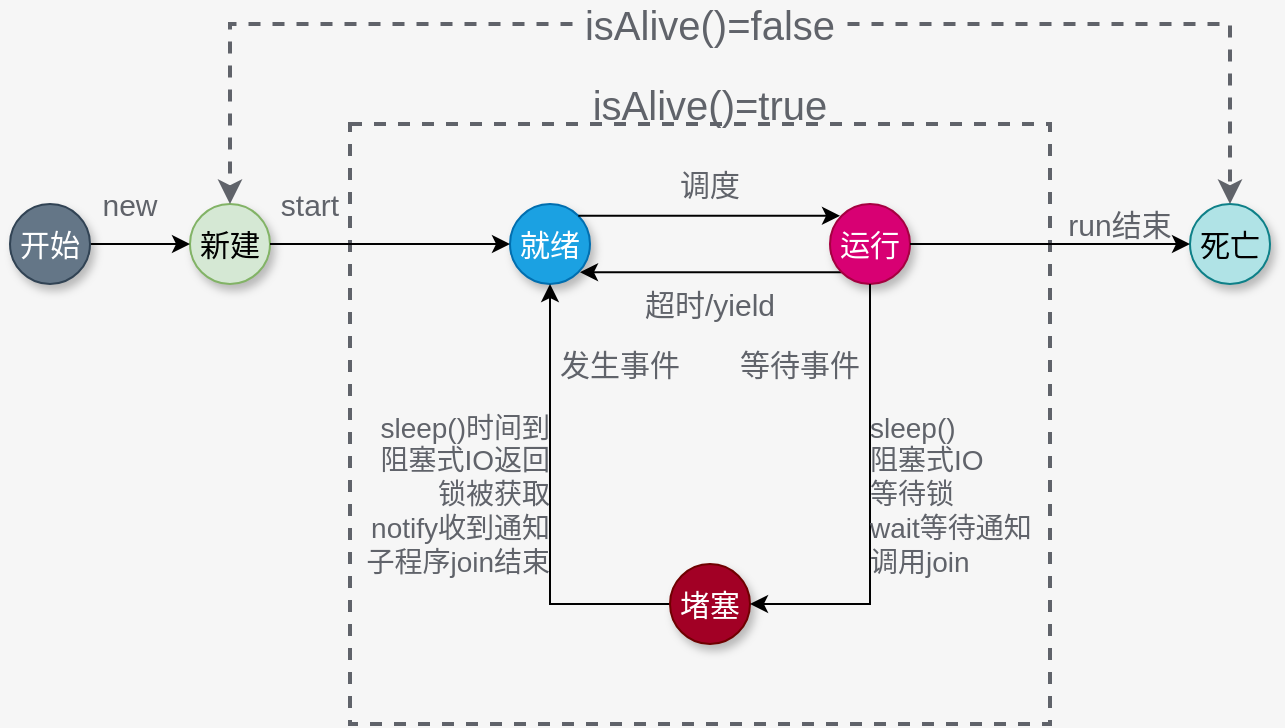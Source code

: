 <mxfile version="13.6.2" type="device"><diagram id="S1wRRpRmG44Tsxf967o_" name="第 1 页"><mxGraphModel dx="853" dy="493" grid="1" gridSize="10" guides="1" tooltips="1" connect="1" arrows="1" fold="1" page="1" pageScale="1" pageWidth="827" pageHeight="1169" background="#F6F6F6" math="0" shadow="0"><root><mxCell id="0"/><mxCell id="1" parent="0"/><mxCell id="kB5dz23NDily9JGpnc7H-36" value="" style="rounded=0;whiteSpace=wrap;html=1;shadow=0;fontSize=14;align=left;fillColor=none;dashed=1;strokeWidth=2;strokeColor=#60636A;" vertex="1" parent="1"><mxGeometry x="210" y="220" width="350" height="300" as="geometry"/></mxCell><mxCell id="kB5dz23NDily9JGpnc7H-1" value="新建" style="ellipse;whiteSpace=wrap;html=1;aspect=fixed;fontSize=15;shadow=1;fillColor=#d5e8d4;strokeColor=#82b366;" vertex="1" parent="1"><mxGeometry x="130" y="260" width="40" height="40" as="geometry"/></mxCell><mxCell id="kB5dz23NDily9JGpnc7H-2" value="就绪" style="ellipse;whiteSpace=wrap;html=1;aspect=fixed;fontSize=15;shadow=1;fillColor=#1ba1e2;strokeColor=#006EAF;fontColor=#ffffff;" vertex="1" parent="1"><mxGeometry x="290" y="260" width="40" height="40" as="geometry"/></mxCell><mxCell id="kB5dz23NDily9JGpnc7H-6" style="edgeStyle=orthogonalEdgeStyle;rounded=0;orthogonalLoop=1;jettySize=auto;html=1;exitX=1;exitY=0.5;exitDx=0;exitDy=0;entryX=0;entryY=0.5;entryDx=0;entryDy=0;fontSize=15;" edge="1" parent="1" source="kB5dz23NDily9JGpnc7H-1" target="kB5dz23NDily9JGpnc7H-2"><mxGeometry relative="1" as="geometry"/></mxCell><mxCell id="kB5dz23NDily9JGpnc7H-14" style="edgeStyle=orthogonalEdgeStyle;rounded=0;orthogonalLoop=1;jettySize=auto;html=1;exitX=0;exitY=1;exitDx=0;exitDy=0;entryX=0.875;entryY=0.853;entryDx=0;entryDy=0;entryPerimeter=0;fontSize=15;" edge="1" parent="1" source="kB5dz23NDily9JGpnc7H-3" target="kB5dz23NDily9JGpnc7H-2"><mxGeometry relative="1" as="geometry"/></mxCell><mxCell id="kB5dz23NDily9JGpnc7H-3" value="运行" style="ellipse;whiteSpace=wrap;html=1;aspect=fixed;fontSize=15;shadow=1;fillColor=#d80073;strokeColor=#A50040;fontColor=#ffffff;" vertex="1" parent="1"><mxGeometry x="450" y="260" width="40" height="40" as="geometry"/></mxCell><mxCell id="kB5dz23NDily9JGpnc7H-13" style="edgeStyle=orthogonalEdgeStyle;rounded=0;orthogonalLoop=1;jettySize=auto;html=1;exitX=1;exitY=0;exitDx=0;exitDy=0;entryX=0.125;entryY=0.147;entryDx=0;entryDy=0;entryPerimeter=0;fontSize=15;" edge="1" parent="1" source="kB5dz23NDily9JGpnc7H-2" target="kB5dz23NDily9JGpnc7H-3"><mxGeometry relative="1" as="geometry"/></mxCell><mxCell id="kB5dz23NDily9JGpnc7H-4" value="死亡" style="ellipse;whiteSpace=wrap;html=1;aspect=fixed;fontSize=15;shadow=1;fillColor=#b0e3e6;strokeColor=#0e8088;" vertex="1" parent="1"><mxGeometry x="630" y="260" width="40" height="40" as="geometry"/></mxCell><mxCell id="kB5dz23NDily9JGpnc7H-8" style="edgeStyle=orthogonalEdgeStyle;rounded=0;orthogonalLoop=1;jettySize=auto;html=1;exitX=1;exitY=0.5;exitDx=0;exitDy=0;fontSize=15;" edge="1" parent="1" source="kB5dz23NDily9JGpnc7H-3" target="kB5dz23NDily9JGpnc7H-4"><mxGeometry relative="1" as="geometry"/></mxCell><mxCell id="kB5dz23NDily9JGpnc7H-28" style="edgeStyle=orthogonalEdgeStyle;rounded=0;orthogonalLoop=1;jettySize=auto;html=1;exitX=0;exitY=0.5;exitDx=0;exitDy=0;entryX=0.5;entryY=1;entryDx=0;entryDy=0;" edge="1" parent="1" source="kB5dz23NDily9JGpnc7H-5" target="kB5dz23NDily9JGpnc7H-2"><mxGeometry relative="1" as="geometry"/></mxCell><mxCell id="kB5dz23NDily9JGpnc7H-5" value="堵塞" style="ellipse;whiteSpace=wrap;html=1;aspect=fixed;fontSize=15;shadow=1;fillColor=#a20025;strokeColor=#6F0000;fontColor=#ffffff;" vertex="1" parent="1"><mxGeometry x="370" y="440" width="40" height="40" as="geometry"/></mxCell><mxCell id="kB5dz23NDily9JGpnc7H-9" style="edgeStyle=orthogonalEdgeStyle;rounded=0;orthogonalLoop=1;jettySize=auto;html=1;exitX=0.5;exitY=1;exitDx=0;exitDy=0;entryX=1;entryY=0.5;entryDx=0;entryDy=0;" edge="1" parent="1" source="kB5dz23NDily9JGpnc7H-3" target="kB5dz23NDily9JGpnc7H-5"><mxGeometry relative="1" as="geometry"/></mxCell><mxCell id="kB5dz23NDily9JGpnc7H-40" style="edgeStyle=orthogonalEdgeStyle;rounded=0;orthogonalLoop=1;jettySize=auto;html=1;exitX=1;exitY=0.5;exitDx=0;exitDy=0;entryX=0;entryY=0.5;entryDx=0;entryDy=0;fontSize=14;" edge="1" parent="1" source="kB5dz23NDily9JGpnc7H-15" target="kB5dz23NDily9JGpnc7H-1"><mxGeometry relative="1" as="geometry"/></mxCell><mxCell id="kB5dz23NDily9JGpnc7H-15" value="开始" style="ellipse;whiteSpace=wrap;html=1;aspect=fixed;fontSize=15;shadow=1;fillColor=#647687;strokeColor=#314354;fontColor=#ffffff;" vertex="1" parent="1"><mxGeometry x="40" y="260" width="40" height="40" as="geometry"/></mxCell><mxCell id="kB5dz23NDily9JGpnc7H-17" value="new" style="text;html=1;strokeColor=none;fillColor=none;align=center;verticalAlign=middle;whiteSpace=wrap;rounded=0;fontSize=15;fontColor=#60636A;" vertex="1" parent="1"><mxGeometry x="80" y="250" width="40" height="20" as="geometry"/></mxCell><mxCell id="kB5dz23NDily9JGpnc7H-18" value="start" style="text;html=1;strokeColor=none;fillColor=none;align=center;verticalAlign=middle;whiteSpace=wrap;rounded=0;fontSize=15;fontColor=#60636A;" vertex="1" parent="1"><mxGeometry x="170" y="250" width="40" height="20" as="geometry"/></mxCell><mxCell id="kB5dz23NDily9JGpnc7H-19" value="调度" style="text;html=1;strokeColor=none;fillColor=none;align=center;verticalAlign=middle;whiteSpace=wrap;rounded=0;fontSize=15;fontColor=#60636A;" vertex="1" parent="1"><mxGeometry x="370" y="240" width="40" height="20" as="geometry"/></mxCell><mxCell id="kB5dz23NDily9JGpnc7H-20" value="超时/yield" style="text;html=1;strokeColor=none;fillColor=none;align=center;verticalAlign=middle;whiteSpace=wrap;rounded=0;fontSize=15;fontColor=#60636A;" vertex="1" parent="1"><mxGeometry x="350" y="300" width="80" height="20" as="geometry"/></mxCell><mxCell id="kB5dz23NDily9JGpnc7H-21" value="等待事件" style="text;html=1;strokeColor=none;fillColor=none;align=center;verticalAlign=middle;whiteSpace=wrap;rounded=0;fontSize=15;fontColor=#60636A;" vertex="1" parent="1"><mxGeometry x="400" y="330" width="70" height="20" as="geometry"/></mxCell><mxCell id="kB5dz23NDily9JGpnc7H-22" value="发生事件" style="text;html=1;strokeColor=none;fillColor=none;align=center;verticalAlign=middle;whiteSpace=wrap;rounded=0;fontSize=15;fontColor=#60636A;" vertex="1" parent="1"><mxGeometry x="310" y="330" width="70" height="20" as="geometry"/></mxCell><mxCell id="kB5dz23NDily9JGpnc7H-23" value="sleep()&lt;br style=&quot;font-size: 14px;&quot;&gt;阻塞式IO&lt;br style=&quot;font-size: 14px;&quot;&gt;等待锁&lt;br style=&quot;font-size: 14px;&quot;&gt;wait等待通知&lt;br style=&quot;font-size: 14px;&quot;&gt;调用join" style="text;html=1;strokeColor=none;fillColor=none;align=left;verticalAlign=middle;whiteSpace=wrap;rounded=0;fontSize=14;spacing=0;spacingTop=0;fontColor=#60636A;" vertex="1" parent="1"><mxGeometry x="470" y="360" width="120" height="90" as="geometry"/></mxCell><mxCell id="kB5dz23NDily9JGpnc7H-25" value="run结束" style="text;html=1;strokeColor=none;fillColor=none;align=center;verticalAlign=middle;whiteSpace=wrap;rounded=0;fontSize=15;fontColor=#60636A;" vertex="1" parent="1"><mxGeometry x="560" y="260" width="70" height="20" as="geometry"/></mxCell><mxCell id="kB5dz23NDily9JGpnc7H-27" value="sleep()时间到&lt;br style=&quot;font-size: 14px;&quot;&gt;阻塞式IO返回&lt;br style=&quot;font-size: 14px;&quot;&gt;锁被获取&lt;br style=&quot;font-size: 14px;&quot;&gt;notify收到通知&lt;br style=&quot;font-size: 14px;&quot;&gt;&lt;div style=&quot;font-size: 14px;&quot;&gt;&lt;span style=&quot;font-size: 14px;&quot;&gt;子程序join结束&lt;/span&gt;&lt;/div&gt;" style="text;html=1;strokeColor=none;fillColor=none;align=right;verticalAlign=middle;whiteSpace=wrap;rounded=0;fontSize=14;spacingTop=0;spacing=0;fontStyle=0;fontColor=#60636A;" vertex="1" parent="1"><mxGeometry x="190" y="360" width="120" height="90" as="geometry"/></mxCell><mxCell id="kB5dz23NDily9JGpnc7H-41" value="isAlive()=true" style="text;html=1;strokeColor=none;fillColor=none;align=center;verticalAlign=middle;whiteSpace=wrap;rounded=0;shadow=0;dashed=1;fontSize=20;fontColor=#60636A;" vertex="1" parent="1"><mxGeometry x="321.25" y="200" width="137.5" height="20" as="geometry"/></mxCell><mxCell id="kB5dz23NDily9JGpnc7H-44" style="edgeStyle=orthogonalEdgeStyle;rounded=0;orthogonalLoop=1;jettySize=auto;html=1;exitX=1;exitY=0.5;exitDx=0;exitDy=0;entryX=0.5;entryY=0;entryDx=0;entryDy=0;fontSize=20;fontColor=#60636A;dashed=1;strokeWidth=2;strokeColor=#60636A;" edge="1" parent="1" source="kB5dz23NDily9JGpnc7H-42" target="kB5dz23NDily9JGpnc7H-4"><mxGeometry relative="1" as="geometry"/></mxCell><mxCell id="kB5dz23NDily9JGpnc7H-45" style="edgeStyle=orthogonalEdgeStyle;rounded=0;orthogonalLoop=1;jettySize=auto;html=1;exitX=0;exitY=0.5;exitDx=0;exitDy=0;entryX=0.5;entryY=0;entryDx=0;entryDy=0;fontSize=20;fontColor=#60636A;dashed=1;strokeWidth=2;strokeColor=#60636A;" edge="1" parent="1" source="kB5dz23NDily9JGpnc7H-42" target="kB5dz23NDily9JGpnc7H-1"><mxGeometry relative="1" as="geometry"/></mxCell><mxCell id="kB5dz23NDily9JGpnc7H-42" value="isAlive()=false" style="text;html=1;strokeColor=none;fillColor=none;align=center;verticalAlign=middle;whiteSpace=wrap;rounded=0;shadow=0;dashed=1;fontSize=20;fontColor=#60636A;" vertex="1" parent="1"><mxGeometry x="321.25" y="160" width="137.5" height="20" as="geometry"/></mxCell></root></mxGraphModel></diagram></mxfile>